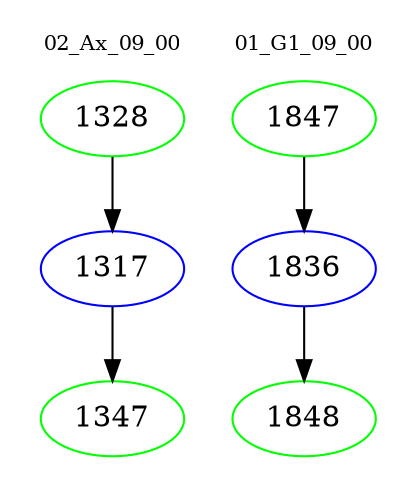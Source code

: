 digraph{
subgraph cluster_0 {
color = white
label = "02_Ax_09_00";
fontsize=10;
T0_1328 [label="1328", color="green"]
T0_1328 -> T0_1317 [color="black"]
T0_1317 [label="1317", color="blue"]
T0_1317 -> T0_1347 [color="black"]
T0_1347 [label="1347", color="green"]
}
subgraph cluster_1 {
color = white
label = "01_G1_09_00";
fontsize=10;
T1_1847 [label="1847", color="green"]
T1_1847 -> T1_1836 [color="black"]
T1_1836 [label="1836", color="blue"]
T1_1836 -> T1_1848 [color="black"]
T1_1848 [label="1848", color="green"]
}
}
